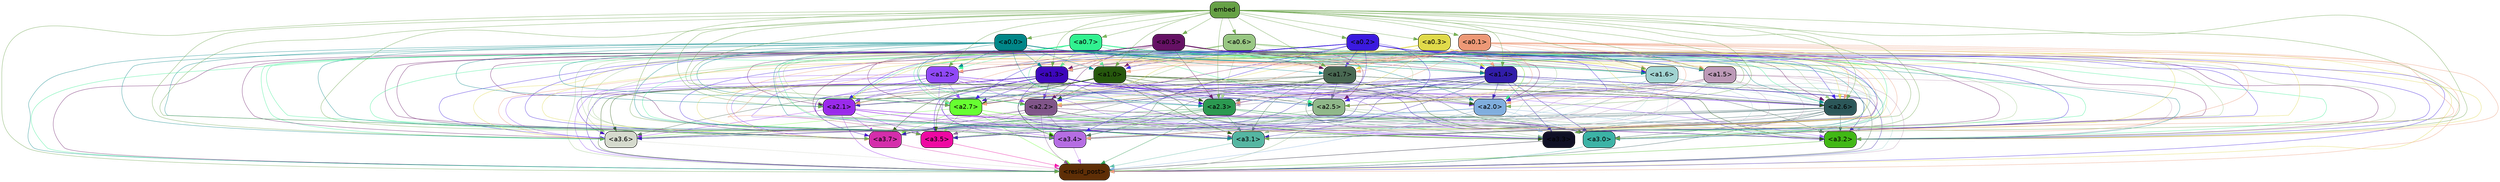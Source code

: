 strict digraph "" {
	graph [bgcolor=transparent,
		layout=dot,
		overlap=false,
		splines=true
	];
	"<a3.7>"	[color=black,
		fillcolor="#d42eab",
		fontname=Helvetica,
		shape=box,
		style="filled, rounded"];
	"<resid_post>"	[color=black,
		fillcolor="#5e2e06",
		fontname=Helvetica,
		shape=box,
		style="filled, rounded"];
	"<a3.7>" -> "<resid_post>"	[color="#d42eab",
		penwidth=0.6];
	"<a3.6>"	[color=black,
		fillcolor="#d5dacd",
		fontname=Helvetica,
		shape=box,
		style="filled, rounded"];
	"<a3.6>" -> "<resid_post>"	[color="#d5dacd",
		penwidth=0.6];
	"<a3.5>"	[color=black,
		fillcolor="#ee09a2",
		fontname=Helvetica,
		shape=box,
		style="filled, rounded"];
	"<a3.5>" -> "<resid_post>"	[color="#ee09a2",
		penwidth=0.6];
	"<a3.4>"	[color=black,
		fillcolor="#b56de3",
		fontname=Helvetica,
		shape=box,
		style="filled, rounded"];
	"<a3.4>" -> "<resid_post>"	[color="#b56de3",
		penwidth=0.6];
	"<a3.3>"	[color=black,
		fillcolor="#0f1025",
		fontname=Helvetica,
		shape=box,
		style="filled, rounded"];
	"<a3.3>" -> "<resid_post>"	[color="#0f1025",
		penwidth=0.6];
	"<a3.2>"	[color=black,
		fillcolor="#41b815",
		fontname=Helvetica,
		shape=box,
		style="filled, rounded"];
	"<a3.2>" -> "<resid_post>"	[color="#41b815",
		penwidth=0.6];
	"<a3.1>"	[color=black,
		fillcolor="#55b6a2",
		fontname=Helvetica,
		shape=box,
		style="filled, rounded"];
	"<a3.1>" -> "<resid_post>"	[color="#55b6a2",
		penwidth=0.6];
	"<a3.0>"	[color=black,
		fillcolor="#3cb3a6",
		fontname=Helvetica,
		shape=box,
		style="filled, rounded"];
	"<a3.0>" -> "<resid_post>"	[color="#3cb3a6",
		penwidth=0.6];
	"<a2.7>"	[color=black,
		fillcolor="#67ff31",
		fontname=Helvetica,
		shape=box,
		style="filled, rounded"];
	"<a2.7>" -> "<a3.7>"	[color="#67ff31",
		penwidth=0.6];
	"<a2.7>" -> "<resid_post>"	[color="#67ff31",
		penwidth=0.6];
	"<a2.7>" -> "<a3.6>"	[color="#67ff31",
		penwidth=0.6];
	"<a2.7>" -> "<a3.5>"	[color="#67ff31",
		penwidth=0.6];
	"<a2.7>" -> "<a3.4>"	[color="#67ff31",
		penwidth=0.6];
	"<a2.7>" -> "<a3.3>"	[color="#67ff31",
		penwidth=0.6];
	"<a2.7>" -> "<a3.2>"	[color="#67ff31",
		penwidth=0.6];
	"<a2.7>" -> "<a3.1>"	[color="#67ff31",
		penwidth=0.6];
	"<a2.7>" -> "<a3.0>"	[color="#67ff31",
		penwidth=0.6];
	"<a2.6>"	[color=black,
		fillcolor="#2c5759",
		fontname=Helvetica,
		shape=box,
		style="filled, rounded"];
	"<a2.6>" -> "<a3.7>"	[color="#2c5759",
		penwidth=0.6];
	"<a2.6>" -> "<resid_post>"	[color="#2c5759",
		penwidth=0.6];
	"<a2.6>" -> "<a3.6>"	[color="#2c5759",
		penwidth=0.6];
	"<a2.6>" -> "<a3.5>"	[color="#2c5759",
		penwidth=0.6];
	"<a2.6>" -> "<a3.4>"	[color="#2c5759",
		penwidth=0.6];
	"<a2.6>" -> "<a3.3>"	[color="#2c5759",
		penwidth=0.6];
	"<a2.6>" -> "<a3.2>"	[color="#2c5759",
		penwidth=0.6];
	"<a2.6>" -> "<a3.1>"	[color="#2c5759",
		penwidth=0.6];
	"<a2.6>" -> "<a3.0>"	[color="#2c5759",
		penwidth=0.6];
	"<a2.5>"	[color=black,
		fillcolor="#90b88a",
		fontname=Helvetica,
		shape=box,
		style="filled, rounded"];
	"<a2.5>" -> "<a3.7>"	[color="#90b88a",
		penwidth=0.6];
	"<a2.5>" -> "<resid_post>"	[color="#90b88a",
		penwidth=0.6];
	"<a2.5>" -> "<a3.6>"	[color="#90b88a",
		penwidth=0.6];
	"<a2.5>" -> "<a3.5>"	[color="#90b88a",
		penwidth=0.6];
	"<a2.5>" -> "<a3.4>"	[color="#90b88a",
		penwidth=0.6];
	"<a2.5>" -> "<a3.3>"	[color="#90b88a",
		penwidth=0.6];
	"<a2.5>" -> "<a3.2>"	[color="#90b88a",
		penwidth=0.6];
	"<a2.5>" -> "<a3.1>"	[color="#90b88a",
		penwidth=0.6];
	"<a2.5>" -> "<a3.0>"	[color="#90b88a",
		penwidth=0.6];
	"<a2.3>"	[color=black,
		fillcolor="#2b9951",
		fontname=Helvetica,
		shape=box,
		style="filled, rounded"];
	"<a2.3>" -> "<a3.7>"	[color="#2b9951",
		penwidth=0.6];
	"<a2.3>" -> "<resid_post>"	[color="#2b9951",
		penwidth=0.6];
	"<a2.3>" -> "<a3.6>"	[color="#2b9951",
		penwidth=0.6];
	"<a2.3>" -> "<a3.5>"	[color="#2b9951",
		penwidth=0.6];
	"<a2.3>" -> "<a3.4>"	[color="#2b9951",
		penwidth=0.6];
	"<a2.3>" -> "<a3.3>"	[color="#2b9951",
		penwidth=0.6];
	"<a2.3>" -> "<a3.2>"	[color="#2b9951",
		penwidth=0.6];
	"<a2.3>" -> "<a3.1>"	[color="#2b9951",
		penwidth=0.6];
	"<a2.3>" -> "<a3.0>"	[color="#2b9951",
		penwidth=0.6];
	"<a2.2>"	[color=black,
		fillcolor="#805589",
		fontname=Helvetica,
		shape=box,
		style="filled, rounded"];
	"<a2.2>" -> "<a3.7>"	[color="#805589",
		penwidth=0.6];
	"<a2.2>" -> "<resid_post>"	[color="#805589",
		penwidth=0.6];
	"<a2.2>" -> "<a3.6>"	[color="#805589",
		penwidth=0.6];
	"<a2.2>" -> "<a3.5>"	[color="#805589",
		penwidth=0.6];
	"<a2.2>" -> "<a3.4>"	[color="#805589",
		penwidth=0.6];
	"<a2.2>" -> "<a3.3>"	[color="#805589",
		penwidth=0.6];
	"<a2.2>" -> "<a3.2>"	[color="#805589",
		penwidth=0.6];
	"<a2.2>" -> "<a3.1>"	[color="#805589",
		penwidth=0.6];
	"<a2.2>" -> "<a3.0>"	[color="#805589",
		penwidth=0.6];
	"<a2.1>"	[color=black,
		fillcolor="#9a2beb",
		fontname=Helvetica,
		shape=box,
		style="filled, rounded"];
	"<a2.1>" -> "<a3.7>"	[color="#9a2beb",
		penwidth=0.6];
	"<a2.1>" -> "<resid_post>"	[color="#9a2beb",
		penwidth=0.6];
	"<a2.1>" -> "<a3.6>"	[color="#9a2beb",
		penwidth=0.6];
	"<a2.1>" -> "<a3.5>"	[color="#9a2beb",
		penwidth=0.6];
	"<a2.1>" -> "<a3.4>"	[color="#9a2beb",
		penwidth=0.6];
	"<a2.1>" -> "<a3.3>"	[color="#9a2beb",
		penwidth=0.6];
	"<a2.1>" -> "<a3.2>"	[color="#9a2beb",
		penwidth=0.6];
	"<a2.1>" -> "<a3.1>"	[color="#9a2beb",
		penwidth=0.6];
	"<a2.1>" -> "<a3.0>"	[color="#9a2beb",
		penwidth=0.6];
	"<a2.0>"	[color=black,
		fillcolor="#80aede",
		fontname=Helvetica,
		shape=box,
		style="filled, rounded"];
	"<a2.0>" -> "<a3.7>"	[color="#80aede",
		penwidth=0.6];
	"<a2.0>" -> "<resid_post>"	[color="#80aede",
		penwidth=0.6];
	"<a2.0>" -> "<a3.6>"	[color="#80aede",
		penwidth=0.6];
	"<a2.0>" -> "<a3.5>"	[color="#80aede",
		penwidth=0.6];
	"<a2.0>" -> "<a3.4>"	[color="#80aede",
		penwidth=0.6];
	"<a2.0>" -> "<a3.3>"	[color="#80aede",
		penwidth=0.6];
	"<a2.0>" -> "<a3.2>"	[color="#80aede",
		penwidth=0.6];
	"<a2.0>" -> "<a3.1>"	[color="#80aede",
		penwidth=0.6];
	"<a2.0>" -> "<a3.0>"	[color="#80aede",
		penwidth=0.6];
	"<a1.7>"	[color=black,
		fillcolor="#496852",
		fontname=Helvetica,
		shape=box,
		style="filled, rounded"];
	"<a1.7>" -> "<a3.7>"	[color="#496852",
		penwidth=0.6];
	"<a1.7>" -> "<resid_post>"	[color="#496852",
		penwidth=0.6];
	"<a1.7>" -> "<a3.6>"	[color="#496852",
		penwidth=0.6];
	"<a1.7>" -> "<a3.5>"	[color="#496852",
		penwidth=0.6];
	"<a1.7>" -> "<a3.4>"	[color="#496852",
		penwidth=0.6];
	"<a1.7>" -> "<a3.3>"	[color="#496852",
		penwidth=0.6];
	"<a1.7>" -> "<a3.2>"	[color="#496852",
		penwidth=0.6];
	"<a1.7>" -> "<a3.1>"	[color="#496852",
		penwidth=0.6];
	"<a1.7>" -> "<a3.0>"	[color="#496852",
		penwidth=0.6];
	"<a1.7>" -> "<a2.7>"	[color="#496852",
		penwidth=0.6];
	"<a1.7>" -> "<a2.6>"	[color="#496852",
		penwidth=0.6];
	"<a1.7>" -> "<a2.5>"	[color="#496852",
		penwidth=0.6];
	"<a1.7>" -> "<a2.3>"	[color="#496852",
		penwidth=0.6];
	"<a1.7>" -> "<a2.2>"	[color="#496852",
		penwidth=0.6];
	"<a1.7>" -> "<a2.1>"	[color="#496852",
		penwidth=0.6];
	"<a1.7>" -> "<a2.0>"	[color="#496852",
		penwidth=0.6];
	"<a1.6>"	[color=black,
		fillcolor="#a1d3d1",
		fontname=Helvetica,
		shape=box,
		style="filled, rounded"];
	"<a1.6>" -> "<a3.7>"	[color="#a1d3d1",
		penwidth=0.6];
	"<a1.6>" -> "<resid_post>"	[color="#a1d3d1",
		penwidth=0.6];
	"<a1.6>" -> "<a3.6>"	[color="#a1d3d1",
		penwidth=0.6];
	"<a1.6>" -> "<a3.5>"	[color="#a1d3d1",
		penwidth=0.6];
	"<a1.6>" -> "<a3.4>"	[color="#a1d3d1",
		penwidth=0.6];
	"<a1.6>" -> "<a3.3>"	[color="#a1d3d1",
		penwidth=0.6];
	"<a1.6>" -> "<a3.2>"	[color="#a1d3d1",
		penwidth=0.6];
	"<a1.6>" -> "<a3.1>"	[color="#a1d3d1",
		penwidth=0.6];
	"<a1.6>" -> "<a3.0>"	[color="#a1d3d1",
		penwidth=0.6];
	"<a1.6>" -> "<a2.7>"	[color="#a1d3d1",
		penwidth=0.6];
	"<a1.6>" -> "<a2.6>"	[color="#a1d3d1",
		penwidth=0.6];
	"<a1.6>" -> "<a2.5>"	[color="#a1d3d1",
		penwidth=0.6];
	"<a1.6>" -> "<a2.3>"	[color="#a1d3d1",
		penwidth=0.6];
	"<a1.6>" -> "<a2.2>"	[color="#a1d3d1",
		penwidth=0.6];
	"<a1.6>" -> "<a2.1>"	[color="#a1d3d1",
		penwidth=0.6];
	"<a1.6>" -> "<a2.0>"	[color="#a1d3d1",
		penwidth=0.6];
	"<a1.5>"	[color=black,
		fillcolor="#bc99b7",
		fontname=Helvetica,
		shape=box,
		style="filled, rounded"];
	"<a1.5>" -> "<a3.7>"	[color="#bc99b7",
		penwidth=0.6];
	"<a1.5>" -> "<resid_post>"	[color="#bc99b7",
		penwidth=0.6];
	"<a1.5>" -> "<a3.6>"	[color="#bc99b7",
		penwidth=0.6];
	"<a1.5>" -> "<a3.5>"	[color="#bc99b7",
		penwidth=0.6];
	"<a1.5>" -> "<a3.4>"	[color="#bc99b7",
		penwidth=0.6];
	"<a1.5>" -> "<a3.3>"	[color="#bc99b7",
		penwidth=0.6];
	"<a1.5>" -> "<a3.2>"	[color="#bc99b7",
		penwidth=0.6];
	"<a1.5>" -> "<a3.1>"	[color="#bc99b7",
		penwidth=0.6];
	"<a1.5>" -> "<a3.0>"	[color="#bc99b7",
		penwidth=0.6];
	"<a1.5>" -> "<a2.7>"	[color="#bc99b7",
		penwidth=0.6];
	"<a1.5>" -> "<a2.6>"	[color="#bc99b7",
		penwidth=0.6];
	"<a1.5>" -> "<a2.5>"	[color="#bc99b7",
		penwidth=0.6];
	"<a1.5>" -> "<a2.3>"	[color="#bc99b7",
		penwidth=0.6];
	"<a1.5>" -> "<a2.2>"	[color="#bc99b7",
		penwidth=0.6];
	"<a1.5>" -> "<a2.1>"	[color="#bc99b7",
		penwidth=0.6];
	"<a1.5>" -> "<a2.0>"	[color="#bc99b7",
		penwidth=0.6];
	"<a1.4>"	[color=black,
		fillcolor="#311da9",
		fontname=Helvetica,
		shape=box,
		style="filled, rounded"];
	"<a1.4>" -> "<a3.7>"	[color="#311da9",
		penwidth=0.6];
	"<a1.4>" -> "<resid_post>"	[color="#311da9",
		penwidth=0.6];
	"<a1.4>" -> "<a3.6>"	[color="#311da9",
		penwidth=0.6];
	"<a1.4>" -> "<a3.5>"	[color="#311da9",
		penwidth=0.6];
	"<a1.4>" -> "<a3.4>"	[color="#311da9",
		penwidth=0.6];
	"<a1.4>" -> "<a3.3>"	[color="#311da9",
		penwidth=0.6];
	"<a1.4>" -> "<a3.2>"	[color="#311da9",
		penwidth=0.6];
	"<a1.4>" -> "<a3.1>"	[color="#311da9",
		penwidth=0.6];
	"<a1.4>" -> "<a3.0>"	[color="#311da9",
		penwidth=0.6];
	"<a1.4>" -> "<a2.7>"	[color="#311da9",
		penwidth=0.6];
	"<a1.4>" -> "<a2.6>"	[color="#311da9",
		penwidth=0.6];
	"<a1.4>" -> "<a2.5>"	[color="#311da9",
		penwidth=0.6];
	"<a1.4>" -> "<a2.3>"	[color="#311da9",
		penwidth=0.6];
	"<a1.4>" -> "<a2.2>"	[color="#311da9",
		penwidth=0.6];
	"<a1.4>" -> "<a2.1>"	[color="#311da9",
		penwidth=0.6];
	"<a1.4>" -> "<a2.0>"	[color="#311da9",
		penwidth=0.6];
	"<a1.3>"	[color=black,
		fillcolor="#3d07bc",
		fontname=Helvetica,
		shape=box,
		style="filled, rounded"];
	"<a1.3>" -> "<a3.7>"	[color="#3d07bc",
		penwidth=0.6];
	"<a1.3>" -> "<resid_post>"	[color="#3d07bc",
		penwidth=0.6];
	"<a1.3>" -> "<a3.6>"	[color="#3d07bc",
		penwidth=0.6];
	"<a1.3>" -> "<a3.5>"	[color="#3d07bc",
		penwidth=0.6];
	"<a1.3>" -> "<a3.4>"	[color="#3d07bc",
		penwidth=0.6];
	"<a1.3>" -> "<a3.3>"	[color="#3d07bc",
		penwidth=0.6];
	"<a1.3>" -> "<a3.2>"	[color="#3d07bc",
		penwidth=0.6];
	"<a1.3>" -> "<a3.1>"	[color="#3d07bc",
		penwidth=0.6];
	"<a1.3>" -> "<a3.0>"	[color="#3d07bc",
		penwidth=0.6];
	"<a1.3>" -> "<a2.7>"	[color="#3d07bc",
		penwidth=0.6];
	"<a1.3>" -> "<a2.6>"	[color="#3d07bc",
		penwidth=0.6];
	"<a1.3>" -> "<a2.5>"	[color="#3d07bc",
		penwidth=0.6];
	"<a1.3>" -> "<a2.3>"	[color="#3d07bc",
		penwidth=0.6];
	"<a1.3>" -> "<a2.2>"	[color="#3d07bc",
		penwidth=0.6];
	"<a1.3>" -> "<a2.1>"	[color="#3d07bc",
		penwidth=0.6];
	"<a1.3>" -> "<a2.0>"	[color="#3d07bc",
		penwidth=0.6];
	"<a1.2>"	[color=black,
		fillcolor="#9048f7",
		fontname=Helvetica,
		shape=box,
		style="filled, rounded"];
	"<a1.2>" -> "<a3.7>"	[color="#9048f7",
		penwidth=0.6];
	"<a1.2>" -> "<resid_post>"	[color="#9048f7",
		penwidth=0.6];
	"<a1.2>" -> "<a3.6>"	[color="#9048f7",
		penwidth=0.6];
	"<a1.2>" -> "<a3.5>"	[color="#9048f7",
		penwidth=0.6];
	"<a1.2>" -> "<a3.4>"	[color="#9048f7",
		penwidth=0.6];
	"<a1.2>" -> "<a3.3>"	[color="#9048f7",
		penwidth=0.6];
	"<a1.2>" -> "<a3.2>"	[color="#9048f7",
		penwidth=0.6];
	"<a1.2>" -> "<a3.1>"	[color="#9048f7",
		penwidth=0.6];
	"<a1.2>" -> "<a3.0>"	[color="#9048f7",
		penwidth=0.6];
	"<a1.2>" -> "<a2.7>"	[color="#9048f7",
		penwidth=0.6];
	"<a1.2>" -> "<a2.6>"	[color="#9048f7",
		penwidth=0.6];
	"<a1.2>" -> "<a2.5>"	[color="#9048f7",
		penwidth=0.6];
	"<a1.2>" -> "<a2.3>"	[color="#9048f7",
		penwidth=0.6];
	"<a1.2>" -> "<a2.2>"	[color="#9048f7",
		penwidth=0.6];
	"<a1.2>" -> "<a2.1>"	[color="#9048f7",
		penwidth=0.6];
	"<a1.2>" -> "<a2.0>"	[color="#9048f7",
		penwidth=0.6];
	"<a1.0>"	[color=black,
		fillcolor="#26570d",
		fontname=Helvetica,
		shape=box,
		style="filled, rounded"];
	"<a1.0>" -> "<a3.7>"	[color="#26570d",
		penwidth=0.6];
	"<a1.0>" -> "<resid_post>"	[color="#26570d",
		penwidth=0.6];
	"<a1.0>" -> "<a3.6>"	[color="#26570d",
		penwidth=0.6];
	"<a1.0>" -> "<a3.5>"	[color="#26570d",
		penwidth=0.6];
	"<a1.0>" -> "<a3.4>"	[color="#26570d",
		penwidth=0.6];
	"<a1.0>" -> "<a3.3>"	[color="#26570d",
		penwidth=0.6];
	"<a1.0>" -> "<a3.2>"	[color="#26570d",
		penwidth=0.6];
	"<a1.0>" -> "<a3.1>"	[color="#26570d",
		penwidth=0.6];
	"<a1.0>" -> "<a3.0>"	[color="#26570d",
		penwidth=0.6];
	"<a1.0>" -> "<a2.7>"	[color="#26570d",
		penwidth=0.6];
	"<a1.0>" -> "<a2.6>"	[color="#26570d",
		penwidth=0.6];
	"<a1.0>" -> "<a2.5>"	[color="#26570d",
		penwidth=0.6];
	"<a1.0>" -> "<a2.3>"	[color="#26570d",
		penwidth=0.6];
	"<a1.0>" -> "<a2.2>"	[color="#26570d",
		penwidth=0.6];
	"<a1.0>" -> "<a2.1>"	[color="#26570d",
		penwidth=0.6];
	"<a1.0>" -> "<a2.0>"	[color="#26570d",
		penwidth=0.6];
	"<a0.7>"	[color=black,
		fillcolor="#31f190",
		fontname=Helvetica,
		shape=box,
		style="filled, rounded"];
	"<a0.7>" -> "<a3.7>"	[color="#31f190",
		penwidth=0.6];
	"<a0.7>" -> "<resid_post>"	[color="#31f190",
		penwidth=0.6];
	"<a0.7>" -> "<a3.6>"	[color="#31f190",
		penwidth=0.6];
	"<a0.7>" -> "<a3.5>"	[color="#31f190",
		penwidth=0.6];
	"<a0.7>" -> "<a3.4>"	[color="#31f190",
		penwidth=0.6];
	"<a0.7>" -> "<a3.3>"	[color="#31f190",
		penwidth=0.6];
	"<a0.7>" -> "<a3.2>"	[color="#31f190",
		penwidth=0.6];
	"<a0.7>" -> "<a3.1>"	[color="#31f190",
		penwidth=0.6];
	"<a0.7>" -> "<a3.0>"	[color="#31f190",
		penwidth=0.6];
	"<a0.7>" -> "<a2.7>"	[color="#31f190",
		penwidth=0.6];
	"<a0.7>" -> "<a2.6>"	[color="#31f190",
		penwidth=0.6];
	"<a0.7>" -> "<a2.5>"	[color="#31f190",
		penwidth=0.6];
	"<a0.7>" -> "<a2.3>"	[color="#31f190",
		penwidth=0.6];
	"<a0.7>" -> "<a2.2>"	[color="#31f190",
		penwidth=0.6];
	"<a0.7>" -> "<a2.1>"	[color="#31f190",
		penwidth=0.6];
	"<a0.7>" -> "<a2.0>"	[color="#31f190",
		penwidth=0.6];
	"<a0.7>" -> "<a1.7>"	[color="#31f190",
		penwidth=0.6];
	"<a0.7>" -> "<a1.6>"	[color="#31f190",
		penwidth=0.6];
	"<a0.7>" -> "<a1.5>"	[color="#31f190",
		penwidth=0.6];
	"<a0.7>" -> "<a1.4>"	[color="#31f190",
		penwidth=0.6];
	"<a0.7>" -> "<a1.3>"	[color="#31f190",
		penwidth=0.6];
	"<a0.7>" -> "<a1.2>"	[color="#31f190",
		penwidth=0.6];
	"<a0.7>" -> "<a1.0>"	[color="#31f190",
		penwidth=0.6];
	"<a0.6>"	[color=black,
		fillcolor="#98c783",
		fontname=Helvetica,
		shape=box,
		style="filled, rounded"];
	"<a0.6>" -> "<a3.7>"	[color="#98c783",
		penwidth=0.6];
	"<a0.6>" -> "<resid_post>"	[color="#98c783",
		penwidth=0.6];
	"<a0.6>" -> "<a3.6>"	[color="#98c783",
		penwidth=0.6];
	"<a0.6>" -> "<a3.5>"	[color="#98c783",
		penwidth=0.6];
	"<a0.6>" -> "<a3.4>"	[color="#98c783",
		penwidth=0.6];
	"<a0.6>" -> "<a3.3>"	[color="#98c783",
		penwidth=0.6];
	"<a0.6>" -> "<a3.2>"	[color="#98c783",
		penwidth=0.6];
	"<a0.6>" -> "<a3.1>"	[color="#98c783",
		penwidth=0.6];
	"<a0.6>" -> "<a3.0>"	[color="#98c783",
		penwidth=0.6];
	"<a0.6>" -> "<a2.7>"	[color="#98c783",
		penwidth=0.6];
	"<a0.6>" -> "<a2.6>"	[color="#98c783",
		penwidth=0.6];
	"<a0.6>" -> "<a2.5>"	[color="#98c783",
		penwidth=0.6];
	"<a0.6>" -> "<a2.3>"	[color="#98c783",
		penwidth=0.6];
	"<a0.6>" -> "<a2.2>"	[color="#98c783",
		penwidth=0.6];
	"<a0.6>" -> "<a2.1>"	[color="#98c783",
		penwidth=0.6];
	"<a0.6>" -> "<a2.0>"	[color="#98c783",
		penwidth=0.6];
	"<a0.6>" -> "<a1.7>"	[color="#98c783",
		penwidth=0.6];
	"<a0.6>" -> "<a1.6>"	[color="#98c783",
		penwidth=0.6];
	"<a0.6>" -> "<a1.5>"	[color="#98c783",
		penwidth=0.6];
	"<a0.6>" -> "<a1.4>"	[color="#98c783",
		penwidth=0.6];
	"<a0.6>" -> "<a1.3>"	[color="#98c783",
		penwidth=0.6];
	"<a0.6>" -> "<a1.2>"	[color="#98c783",
		penwidth=0.6];
	"<a0.6>" -> "<a1.0>"	[color="#98c783",
		penwidth=0.6];
	"<a0.5>"	[color=black,
		fillcolor="#651164",
		fontname=Helvetica,
		shape=box,
		style="filled, rounded"];
	"<a0.5>" -> "<a3.7>"	[color="#651164",
		penwidth=0.6];
	"<a0.5>" -> "<resid_post>"	[color="#651164",
		penwidth=0.6];
	"<a0.5>" -> "<a3.6>"	[color="#651164",
		penwidth=0.6];
	"<a0.5>" -> "<a3.5>"	[color="#651164",
		penwidth=0.6];
	"<a0.5>" -> "<a3.4>"	[color="#651164",
		penwidth=0.6];
	"<a0.5>" -> "<a3.3>"	[color="#651164",
		penwidth=0.6];
	"<a0.5>" -> "<a3.2>"	[color="#651164",
		penwidth=0.6];
	"<a0.5>" -> "<a3.1>"	[color="#651164",
		penwidth=0.6];
	"<a0.5>" -> "<a3.0>"	[color="#651164",
		penwidth=0.6];
	"<a0.5>" -> "<a2.7>"	[color="#651164",
		penwidth=0.6];
	"<a0.5>" -> "<a2.6>"	[color="#651164",
		penwidth=0.6];
	"<a0.5>" -> "<a2.5>"	[color="#651164",
		penwidth=0.6];
	"<a0.5>" -> "<a2.3>"	[color="#651164",
		penwidth=0.6];
	"<a0.5>" -> "<a2.2>"	[color="#651164",
		penwidth=0.6];
	"<a0.5>" -> "<a2.1>"	[color="#651164",
		penwidth=0.6];
	"<a0.5>" -> "<a2.0>"	[color="#651164",
		penwidth=0.6];
	"<a0.5>" -> "<a1.7>"	[color="#651164",
		penwidth=0.6];
	"<a0.5>" -> "<a1.6>"	[color="#651164",
		penwidth=0.6];
	"<a0.5>" -> "<a1.5>"	[color="#651164",
		penwidth=0.6];
	"<a0.5>" -> "<a1.4>"	[color="#651164",
		penwidth=0.6];
	"<a0.5>" -> "<a1.3>"	[color="#651164",
		penwidth=0.6];
	"<a0.5>" -> "<a1.2>"	[color="#651164",
		penwidth=0.6];
	"<a0.5>" -> "<a1.0>"	[color="#651164",
		penwidth=0.6];
	"<a0.3>"	[color=black,
		fillcolor="#e0da4a",
		fontname=Helvetica,
		shape=box,
		style="filled, rounded"];
	"<a0.3>" -> "<a3.7>"	[color="#e0da4a",
		penwidth=0.6];
	"<a0.3>" -> "<resid_post>"	[color="#e0da4a",
		penwidth=0.6];
	"<a0.3>" -> "<a3.6>"	[color="#e0da4a",
		penwidth=0.6];
	"<a0.3>" -> "<a3.5>"	[color="#e0da4a",
		penwidth=0.6];
	"<a0.3>" -> "<a3.4>"	[color="#e0da4a",
		penwidth=0.6];
	"<a0.3>" -> "<a3.3>"	[color="#e0da4a",
		penwidth=0.6];
	"<a0.3>" -> "<a3.2>"	[color="#e0da4a",
		penwidth=0.6];
	"<a0.3>" -> "<a3.1>"	[color="#e0da4a",
		penwidth=0.6];
	"<a0.3>" -> "<a3.0>"	[color="#e0da4a",
		penwidth=0.6];
	"<a0.3>" -> "<a2.7>"	[color="#e0da4a",
		penwidth=0.6];
	"<a0.3>" -> "<a2.6>"	[color="#e0da4a",
		penwidth=0.6];
	"<a0.3>" -> "<a2.5>"	[color="#e0da4a",
		penwidth=0.6];
	"<a0.3>" -> "<a2.3>"	[color="#e0da4a",
		penwidth=0.6];
	"<a0.3>" -> "<a2.2>"	[color="#e0da4a",
		penwidth=0.6];
	"<a0.3>" -> "<a2.1>"	[color="#e0da4a",
		penwidth=0.6];
	"<a0.3>" -> "<a2.0>"	[color="#e0da4a",
		penwidth=0.6];
	"<a0.3>" -> "<a1.7>"	[color="#e0da4a",
		penwidth=0.6];
	"<a0.3>" -> "<a1.6>"	[color="#e0da4a",
		penwidth=0.6];
	"<a0.3>" -> "<a1.5>"	[color="#e0da4a",
		penwidth=0.6];
	"<a0.3>" -> "<a1.4>"	[color="#e0da4a",
		penwidth=0.6];
	"<a0.3>" -> "<a1.3>"	[color="#e0da4a",
		penwidth=0.6];
	"<a0.3>" -> "<a1.2>"	[color="#e0da4a",
		penwidth=0.6];
	"<a0.3>" -> "<a1.0>"	[color="#e0da4a",
		penwidth=0.6];
	"<a0.2>"	[color=black,
		fillcolor="#3b1adf",
		fontname=Helvetica,
		shape=box,
		style="filled, rounded"];
	"<a0.2>" -> "<a3.7>"	[color="#3b1adf",
		penwidth=0.6];
	"<a0.2>" -> "<resid_post>"	[color="#3b1adf",
		penwidth=0.6];
	"<a0.2>" -> "<a3.6>"	[color="#3b1adf",
		penwidth=0.6];
	"<a0.2>" -> "<a3.5>"	[color="#3b1adf",
		penwidth=0.6];
	"<a0.2>" -> "<a3.4>"	[color="#3b1adf",
		penwidth=0.6];
	"<a0.2>" -> "<a3.3>"	[color="#3b1adf",
		penwidth=0.6];
	"<a0.2>" -> "<a3.2>"	[color="#3b1adf",
		penwidth=0.6];
	"<a0.2>" -> "<a3.1>"	[color="#3b1adf",
		penwidth=0.6];
	"<a0.2>" -> "<a3.0>"	[color="#3b1adf",
		penwidth=0.6];
	"<a0.2>" -> "<a2.7>"	[color="#3b1adf",
		penwidth=0.6];
	"<a0.2>" -> "<a2.6>"	[color="#3b1adf",
		penwidth=0.6];
	"<a0.2>" -> "<a2.5>"	[color="#3b1adf",
		penwidth=0.6];
	"<a0.2>" -> "<a2.3>"	[color="#3b1adf",
		penwidth=0.6];
	"<a0.2>" -> "<a2.2>"	[color="#3b1adf",
		penwidth=0.6];
	"<a0.2>" -> "<a2.1>"	[color="#3b1adf",
		penwidth=0.6];
	"<a0.2>" -> "<a2.0>"	[color="#3b1adf",
		penwidth=0.6];
	"<a0.2>" -> "<a1.7>"	[color="#3b1adf",
		penwidth=0.6];
	"<a0.2>" -> "<a1.6>"	[color="#3b1adf",
		penwidth=0.6];
	"<a0.2>" -> "<a1.5>"	[color="#3b1adf",
		penwidth=0.6];
	"<a0.2>" -> "<a1.4>"	[color="#3b1adf",
		penwidth=0.6];
	"<a0.2>" -> "<a1.3>"	[color="#3b1adf",
		penwidth=0.6];
	"<a0.2>" -> "<a1.2>"	[color="#3b1adf",
		penwidth=0.6];
	"<a0.2>" -> "<a1.0>"	[color="#3b1adf",
		penwidth=0.6];
	"<a0.1>"	[color=black,
		fillcolor="#ed9876",
		fontname=Helvetica,
		shape=box,
		style="filled, rounded"];
	"<a0.1>" -> "<a3.7>"	[color="#ed9876",
		penwidth=0.6];
	"<a0.1>" -> "<resid_post>"	[color="#ed9876",
		penwidth=0.6];
	"<a0.1>" -> "<a3.6>"	[color="#ed9876",
		penwidth=0.6];
	"<a0.1>" -> "<a3.5>"	[color="#ed9876",
		penwidth=0.6];
	"<a0.1>" -> "<a3.4>"	[color="#ed9876",
		penwidth=0.6];
	"<a0.1>" -> "<a3.3>"	[color="#ed9876",
		penwidth=0.6];
	"<a0.1>" -> "<a3.2>"	[color="#ed9876",
		penwidth=0.6];
	"<a0.1>" -> "<a3.1>"	[color="#ed9876",
		penwidth=0.6];
	"<a0.1>" -> "<a3.0>"	[color="#ed9876",
		penwidth=0.6];
	"<a0.1>" -> "<a2.7>"	[color="#ed9876",
		penwidth=0.6];
	"<a0.1>" -> "<a2.6>"	[color="#ed9876",
		penwidth=0.6];
	"<a0.1>" -> "<a2.5>"	[color="#ed9876",
		penwidth=0.6];
	"<a0.1>" -> "<a2.3>"	[color="#ed9876",
		penwidth=0.6];
	"<a0.1>" -> "<a2.2>"	[color="#ed9876",
		penwidth=0.6];
	"<a0.1>" -> "<a2.1>"	[color="#ed9876",
		penwidth=0.6];
	"<a0.1>" -> "<a2.0>"	[color="#ed9876",
		penwidth=0.6];
	"<a0.1>" -> "<a1.7>"	[color="#ed9876",
		penwidth=0.6];
	"<a0.1>" -> "<a1.6>"	[color="#ed9876",
		penwidth=0.6];
	"<a0.1>" -> "<a1.5>"	[color="#ed9876",
		penwidth=0.6];
	"<a0.1>" -> "<a1.4>"	[color="#ed9876",
		penwidth=0.6];
	"<a0.1>" -> "<a1.3>"	[color="#ed9876",
		penwidth=0.6];
	"<a0.1>" -> "<a1.2>"	[color="#ed9876",
		penwidth=0.6];
	"<a0.1>" -> "<a1.0>"	[color="#ed9876",
		penwidth=0.6];
	"<a0.0>"	[color=black,
		fillcolor="#018688",
		fontname=Helvetica,
		shape=box,
		style="filled, rounded"];
	"<a0.0>" -> "<a3.7>"	[color="#018688",
		penwidth=0.6];
	"<a0.0>" -> "<resid_post>"	[color="#018688",
		penwidth=0.6];
	"<a0.0>" -> "<a3.6>"	[color="#018688",
		penwidth=0.6];
	"<a0.0>" -> "<a3.5>"	[color="#018688",
		penwidth=0.6];
	"<a0.0>" -> "<a3.4>"	[color="#018688",
		penwidth=0.6];
	"<a0.0>" -> "<a3.3>"	[color="#018688",
		penwidth=0.6];
	"<a0.0>" -> "<a3.2>"	[color="#018688",
		penwidth=0.6];
	"<a0.0>" -> "<a3.1>"	[color="#018688",
		penwidth=0.6];
	"<a0.0>" -> "<a3.0>"	[color="#018688",
		penwidth=0.6];
	"<a0.0>" -> "<a2.7>"	[color="#018688",
		penwidth=0.6];
	"<a0.0>" -> "<a2.6>"	[color="#018688",
		penwidth=0.6];
	"<a0.0>" -> "<a2.5>"	[color="#018688",
		penwidth=0.6];
	"<a0.0>" -> "<a2.3>"	[color="#018688",
		penwidth=0.6];
	"<a0.0>" -> "<a2.2>"	[color="#018688",
		penwidth=0.6];
	"<a0.0>" -> "<a2.1>"	[color="#018688",
		penwidth=0.6];
	"<a0.0>" -> "<a2.0>"	[color="#018688",
		penwidth=0.6];
	"<a0.0>" -> "<a1.7>"	[color="#018688",
		penwidth=0.6];
	"<a0.0>" -> "<a1.6>"	[color="#018688",
		penwidth=0.6];
	"<a0.0>" -> "<a1.5>"	[color="#018688",
		penwidth=0.6];
	"<a0.0>" -> "<a1.4>"	[color="#018688",
		penwidth=0.6];
	"<a0.0>" -> "<a1.3>"	[color="#018688",
		penwidth=0.6];
	"<a0.0>" -> "<a1.2>"	[color="#018688",
		penwidth=0.6];
	"<a0.0>" -> "<a1.0>"	[color="#018688",
		penwidth=0.6];
	embed	[color=black,
		fillcolor="#66a145",
		fontname=Helvetica,
		shape=box,
		style="filled, rounded"];
	embed -> "<a3.7>"	[color="#66a145",
		penwidth=0.6];
	embed -> "<resid_post>"	[color="#66a145",
		penwidth=0.6];
	embed -> "<a3.6>"	[color="#66a145",
		penwidth=0.6];
	embed -> "<a3.5>"	[color="#66a145",
		penwidth=0.6];
	embed -> "<a3.4>"	[color="#66a145",
		penwidth=0.6];
	embed -> "<a3.3>"	[color="#66a145",
		penwidth=0.6];
	embed -> "<a3.2>"	[color="#66a145",
		penwidth=0.6];
	embed -> "<a3.1>"	[color="#66a145",
		penwidth=0.6];
	embed -> "<a3.0>"	[color="#66a145",
		penwidth=0.6];
	embed -> "<a2.7>"	[color="#66a145",
		penwidth=0.6];
	embed -> "<a2.6>"	[color="#66a145",
		penwidth=0.6];
	embed -> "<a2.5>"	[color="#66a145",
		penwidth=0.6];
	embed -> "<a2.3>"	[color="#66a145",
		penwidth=0.6];
	embed -> "<a2.2>"	[color="#66a145",
		penwidth=0.6];
	embed -> "<a2.1>"	[color="#66a145",
		penwidth=0.6];
	embed -> "<a2.0>"	[color="#66a145",
		penwidth=0.6];
	embed -> "<a1.7>"	[color="#66a145",
		penwidth=0.6];
	embed -> "<a1.6>"	[color="#66a145",
		penwidth=0.6];
	embed -> "<a1.5>"	[color="#66a145",
		penwidth=0.6];
	embed -> "<a1.4>"	[color="#66a145",
		penwidth=0.6];
	embed -> "<a1.3>"	[color="#66a145",
		penwidth=0.6];
	embed -> "<a1.2>"	[color="#66a145",
		penwidth=0.6];
	embed -> "<a1.0>"	[color="#66a145",
		penwidth=0.6];
	embed -> "<a0.7>"	[color="#66a145",
		penwidth=0.6];
	embed -> "<a0.6>"	[color="#66a145",
		penwidth=0.6];
	embed -> "<a0.5>"	[color="#66a145",
		penwidth=0.6];
	embed -> "<a0.3>"	[color="#66a145",
		penwidth=0.6];
	embed -> "<a0.2>"	[color="#66a145",
		penwidth=0.6];
	embed -> "<a0.1>"	[color="#66a145",
		penwidth=0.6];
	embed -> "<a0.0>"	[color="#66a145",
		penwidth=0.6];
}
